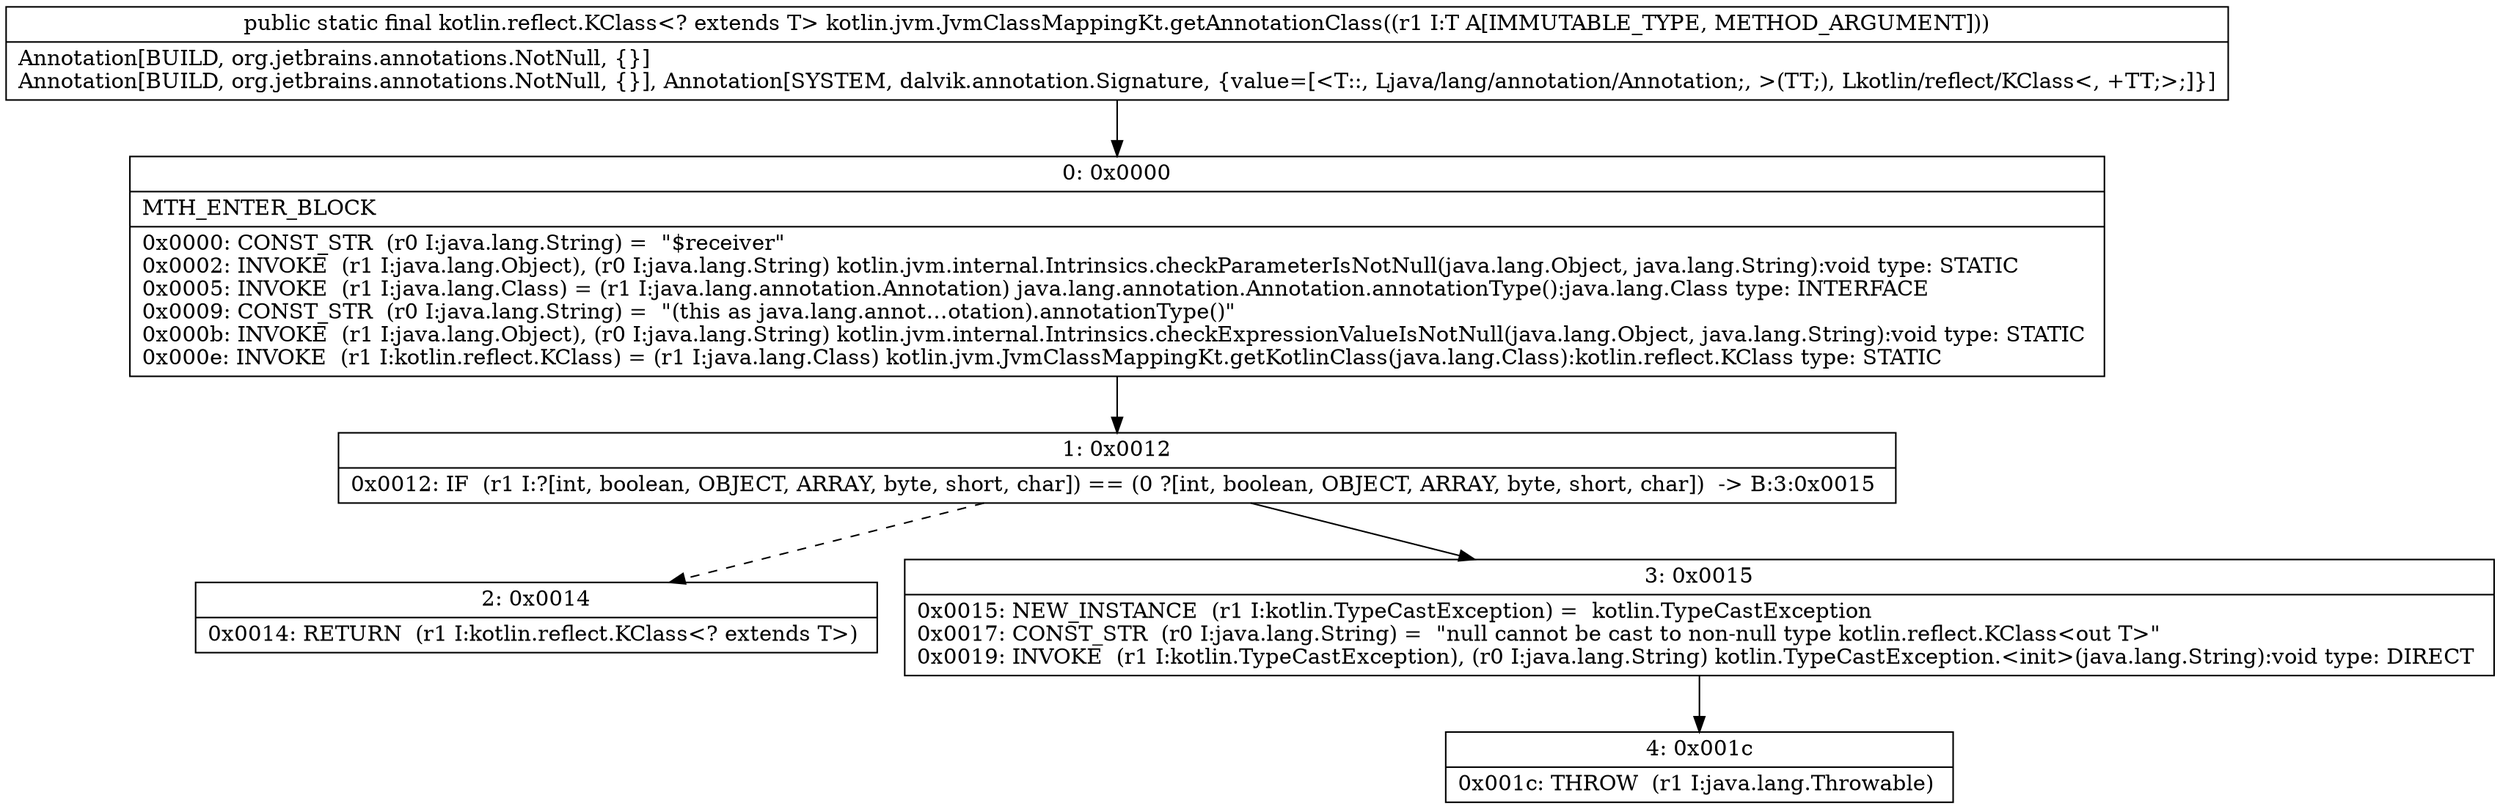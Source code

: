 digraph "CFG forkotlin.jvm.JvmClassMappingKt.getAnnotationClass(Ljava\/lang\/annotation\/Annotation;)Lkotlin\/reflect\/KClass;" {
Node_0 [shape=record,label="{0\:\ 0x0000|MTH_ENTER_BLOCK\l|0x0000: CONST_STR  (r0 I:java.lang.String) =  \"$receiver\" \l0x0002: INVOKE  (r1 I:java.lang.Object), (r0 I:java.lang.String) kotlin.jvm.internal.Intrinsics.checkParameterIsNotNull(java.lang.Object, java.lang.String):void type: STATIC \l0x0005: INVOKE  (r1 I:java.lang.Class) = (r1 I:java.lang.annotation.Annotation) java.lang.annotation.Annotation.annotationType():java.lang.Class type: INTERFACE \l0x0009: CONST_STR  (r0 I:java.lang.String) =  \"(this as java.lang.annot…otation).annotationType()\" \l0x000b: INVOKE  (r1 I:java.lang.Object), (r0 I:java.lang.String) kotlin.jvm.internal.Intrinsics.checkExpressionValueIsNotNull(java.lang.Object, java.lang.String):void type: STATIC \l0x000e: INVOKE  (r1 I:kotlin.reflect.KClass) = (r1 I:java.lang.Class) kotlin.jvm.JvmClassMappingKt.getKotlinClass(java.lang.Class):kotlin.reflect.KClass type: STATIC \l}"];
Node_1 [shape=record,label="{1\:\ 0x0012|0x0012: IF  (r1 I:?[int, boolean, OBJECT, ARRAY, byte, short, char]) == (0 ?[int, boolean, OBJECT, ARRAY, byte, short, char])  \-\> B:3:0x0015 \l}"];
Node_2 [shape=record,label="{2\:\ 0x0014|0x0014: RETURN  (r1 I:kotlin.reflect.KClass\<? extends T\>) \l}"];
Node_3 [shape=record,label="{3\:\ 0x0015|0x0015: NEW_INSTANCE  (r1 I:kotlin.TypeCastException) =  kotlin.TypeCastException \l0x0017: CONST_STR  (r0 I:java.lang.String) =  \"null cannot be cast to non\-null type kotlin.reflect.KClass\<out T\>\" \l0x0019: INVOKE  (r1 I:kotlin.TypeCastException), (r0 I:java.lang.String) kotlin.TypeCastException.\<init\>(java.lang.String):void type: DIRECT \l}"];
Node_4 [shape=record,label="{4\:\ 0x001c|0x001c: THROW  (r1 I:java.lang.Throwable) \l}"];
MethodNode[shape=record,label="{public static final kotlin.reflect.KClass\<? extends T\> kotlin.jvm.JvmClassMappingKt.getAnnotationClass((r1 I:T A[IMMUTABLE_TYPE, METHOD_ARGUMENT]))  | Annotation[BUILD, org.jetbrains.annotations.NotNull, \{\}]\lAnnotation[BUILD, org.jetbrains.annotations.NotNull, \{\}], Annotation[SYSTEM, dalvik.annotation.Signature, \{value=[\<T::, Ljava\/lang\/annotation\/Annotation;, \>(TT;), Lkotlin\/reflect\/KClass\<, +TT;\>;]\}]\l}"];
MethodNode -> Node_0;
Node_0 -> Node_1;
Node_1 -> Node_2[style=dashed];
Node_1 -> Node_3;
Node_3 -> Node_4;
}


